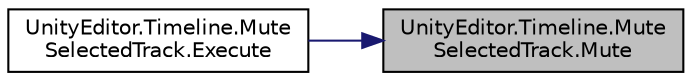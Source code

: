 digraph "UnityEditor.Timeline.MuteSelectedTrack.Mute"
{
 // LATEX_PDF_SIZE
  edge [fontname="Helvetica",fontsize="10",labelfontname="Helvetica",labelfontsize="10"];
  node [fontname="Helvetica",fontsize="10",shape=record];
  rankdir="RL";
  Node1 [label="UnityEditor.Timeline.Mute\lSelectedTrack.Mute",height=0.2,width=0.4,color="black", fillcolor="grey75", style="filled", fontcolor="black",tooltip=" "];
  Node1 -> Node2 [dir="back",color="midnightblue",fontsize="10",style="solid",fontname="Helvetica"];
  Node2 [label="UnityEditor.Timeline.Mute\lSelectedTrack.Execute",height=0.2,width=0.4,color="black", fillcolor="white", style="filled",URL="$class_unity_editor_1_1_timeline_1_1_mute_selected_track.html#a37563ab4d0967a3be9dde0cef9e58e8d",tooltip=" "];
}
